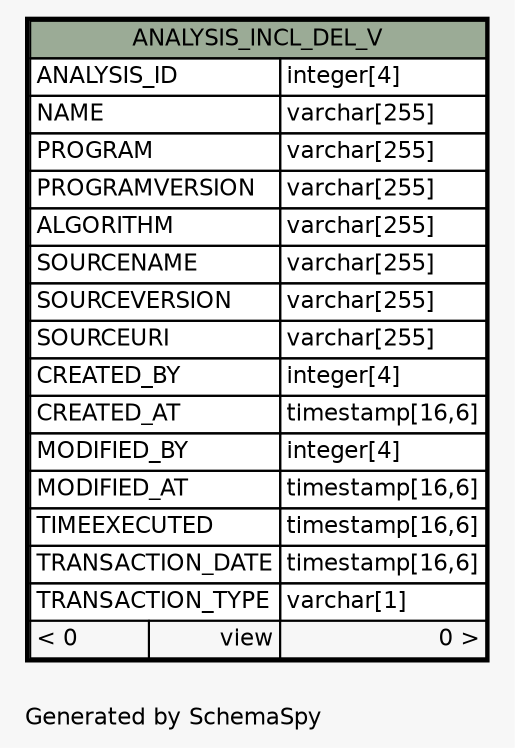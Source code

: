 // dot 2.38.0 on Windows 10 10.0
// SchemaSpy rev Unknown
digraph "oneDegreeRelationshipsDiagram" {
  graph [
    rankdir="RL"
    bgcolor="#f7f7f7"
    label="\nGenerated by SchemaSpy"
    labeljust="l"
    nodesep="0.18"
    ranksep="0.46"
    fontname="Helvetica"
    fontsize="11"
  ];
  node [
    fontname="Helvetica"
    fontsize="11"
    shape="plaintext"
  ];
  edge [
    arrowsize="0.8"
  ];
  "ANALYSIS_INCL_DEL_V" [
    label=<
    <TABLE BORDER="2" CELLBORDER="1" CELLSPACING="0" BGCOLOR="#ffffff">
      <TR><TD COLSPAN="3" BGCOLOR="#9bab96" ALIGN="CENTER">ANALYSIS_INCL_DEL_V</TD></TR>
      <TR><TD PORT="ANALYSIS_ID" COLSPAN="2" ALIGN="LEFT">ANALYSIS_ID</TD><TD PORT="ANALYSIS_ID.type" ALIGN="LEFT">integer[4]</TD></TR>
      <TR><TD PORT="NAME" COLSPAN="2" ALIGN="LEFT">NAME</TD><TD PORT="NAME.type" ALIGN="LEFT">varchar[255]</TD></TR>
      <TR><TD PORT="PROGRAM" COLSPAN="2" ALIGN="LEFT">PROGRAM</TD><TD PORT="PROGRAM.type" ALIGN="LEFT">varchar[255]</TD></TR>
      <TR><TD PORT="PROGRAMVERSION" COLSPAN="2" ALIGN="LEFT">PROGRAMVERSION</TD><TD PORT="PROGRAMVERSION.type" ALIGN="LEFT">varchar[255]</TD></TR>
      <TR><TD PORT="ALGORITHM" COLSPAN="2" ALIGN="LEFT">ALGORITHM</TD><TD PORT="ALGORITHM.type" ALIGN="LEFT">varchar[255]</TD></TR>
      <TR><TD PORT="SOURCENAME" COLSPAN="2" ALIGN="LEFT">SOURCENAME</TD><TD PORT="SOURCENAME.type" ALIGN="LEFT">varchar[255]</TD></TR>
      <TR><TD PORT="SOURCEVERSION" COLSPAN="2" ALIGN="LEFT">SOURCEVERSION</TD><TD PORT="SOURCEVERSION.type" ALIGN="LEFT">varchar[255]</TD></TR>
      <TR><TD PORT="SOURCEURI" COLSPAN="2" ALIGN="LEFT">SOURCEURI</TD><TD PORT="SOURCEURI.type" ALIGN="LEFT">varchar[255]</TD></TR>
      <TR><TD PORT="CREATED_BY" COLSPAN="2" ALIGN="LEFT">CREATED_BY</TD><TD PORT="CREATED_BY.type" ALIGN="LEFT">integer[4]</TD></TR>
      <TR><TD PORT="CREATED_AT" COLSPAN="2" ALIGN="LEFT">CREATED_AT</TD><TD PORT="CREATED_AT.type" ALIGN="LEFT">timestamp[16,6]</TD></TR>
      <TR><TD PORT="MODIFIED_BY" COLSPAN="2" ALIGN="LEFT">MODIFIED_BY</TD><TD PORT="MODIFIED_BY.type" ALIGN="LEFT">integer[4]</TD></TR>
      <TR><TD PORT="MODIFIED_AT" COLSPAN="2" ALIGN="LEFT">MODIFIED_AT</TD><TD PORT="MODIFIED_AT.type" ALIGN="LEFT">timestamp[16,6]</TD></TR>
      <TR><TD PORT="TIMEEXECUTED" COLSPAN="2" ALIGN="LEFT">TIMEEXECUTED</TD><TD PORT="TIMEEXECUTED.type" ALIGN="LEFT">timestamp[16,6]</TD></TR>
      <TR><TD PORT="TRANSACTION_DATE" COLSPAN="2" ALIGN="LEFT">TRANSACTION_DATE</TD><TD PORT="TRANSACTION_DATE.type" ALIGN="LEFT">timestamp[16,6]</TD></TR>
      <TR><TD PORT="TRANSACTION_TYPE" COLSPAN="2" ALIGN="LEFT">TRANSACTION_TYPE</TD><TD PORT="TRANSACTION_TYPE.type" ALIGN="LEFT">varchar[1]</TD></TR>
      <TR><TD ALIGN="LEFT" BGCOLOR="#f7f7f7">&lt; 0</TD><TD ALIGN="RIGHT" BGCOLOR="#f7f7f7">view</TD><TD ALIGN="RIGHT" BGCOLOR="#f7f7f7">0 &gt;</TD></TR>
    </TABLE>>
    URL="ANALYSIS_INCL_DEL_V.html"
    tooltip="ANALYSIS_INCL_DEL_V"
  ];
}
